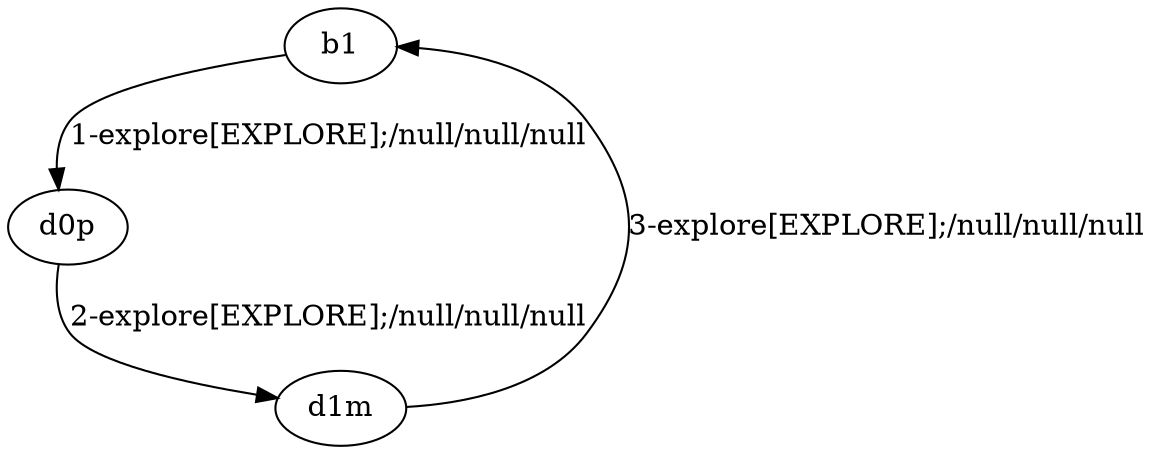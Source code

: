 # Total number of goals covered by this test: 1
# d1m --> b1

digraph g {
"b1" -> "d0p" [label = "1-explore[EXPLORE];/null/null/null"];
"d0p" -> "d1m" [label = "2-explore[EXPLORE];/null/null/null"];
"d1m" -> "b1" [label = "3-explore[EXPLORE];/null/null/null"];
}